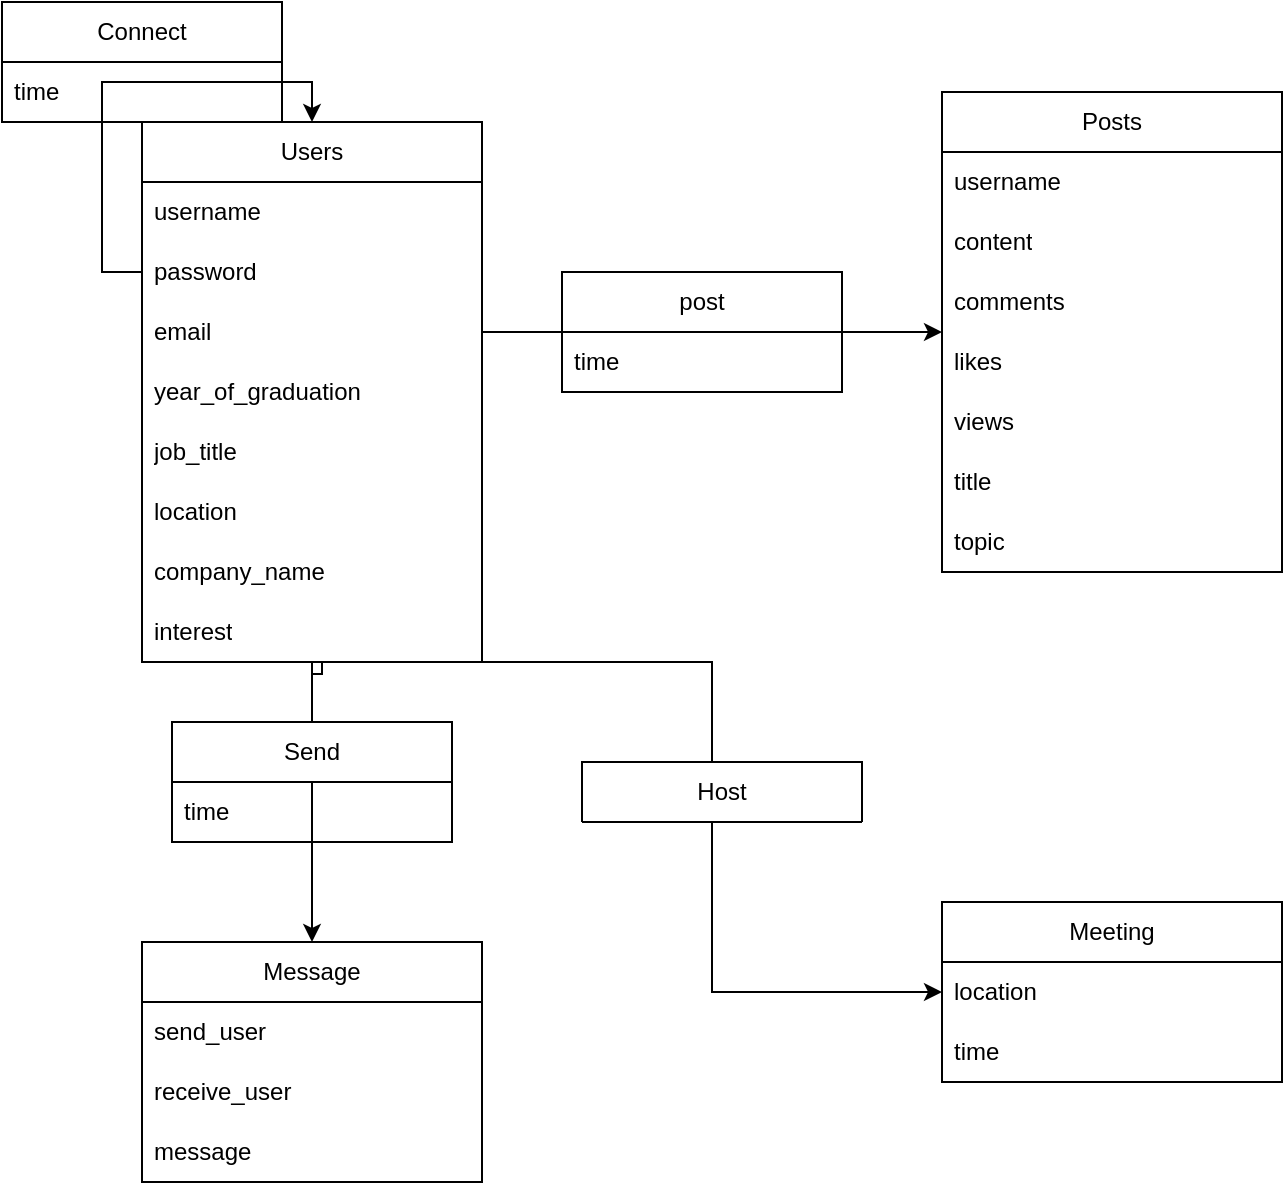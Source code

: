 <mxfile version="22.1.0" type="github">
  <diagram name="Page-1" id="XuZm4zILziNJedYAJ2iV">
    <mxGraphModel dx="954" dy="1775" grid="1" gridSize="10" guides="1" tooltips="1" connect="1" arrows="1" fold="1" page="1" pageScale="1" pageWidth="827" pageHeight="1169" math="0" shadow="0">
      <root>
        <mxCell id="0" />
        <mxCell id="1" parent="0" />
        <mxCell id="AH2gr1i_ZSGndJ_P8_XI-32" style="edgeStyle=orthogonalEdgeStyle;rounded=0;orthogonalLoop=1;jettySize=auto;html=1;entryX=0.5;entryY=0;entryDx=0;entryDy=0;" edge="1" parent="1" source="AH2gr1i_ZSGndJ_P8_XI-1" target="AH2gr1i_ZSGndJ_P8_XI-6">
          <mxGeometry relative="1" as="geometry" />
        </mxCell>
        <mxCell id="AH2gr1i_ZSGndJ_P8_XI-1" value="Users" style="swimlane;fontStyle=0;childLayout=stackLayout;horizontal=1;startSize=30;horizontalStack=0;resizeParent=1;resizeParentMax=0;resizeLast=0;collapsible=1;marginBottom=0;whiteSpace=wrap;html=1;" vertex="1" parent="1">
          <mxGeometry x="80" y="40" width="170" height="270" as="geometry">
            <mxRectangle x="180" y="170" width="70" height="30" as="alternateBounds" />
          </mxGeometry>
        </mxCell>
        <mxCell id="AH2gr1i_ZSGndJ_P8_XI-2" value="username" style="text;strokeColor=none;fillColor=none;align=left;verticalAlign=middle;spacingLeft=4;spacingRight=4;overflow=hidden;points=[[0,0.5],[1,0.5]];portConstraint=eastwest;rotatable=0;whiteSpace=wrap;html=1;" vertex="1" parent="AH2gr1i_ZSGndJ_P8_XI-1">
          <mxGeometry y="30" width="170" height="30" as="geometry" />
        </mxCell>
        <mxCell id="AH2gr1i_ZSGndJ_P8_XI-23" style="edgeStyle=orthogonalEdgeStyle;rounded=0;orthogonalLoop=1;jettySize=auto;html=1;" edge="1" parent="AH2gr1i_ZSGndJ_P8_XI-1" source="AH2gr1i_ZSGndJ_P8_XI-3" target="AH2gr1i_ZSGndJ_P8_XI-1">
          <mxGeometry relative="1" as="geometry">
            <Array as="points">
              <mxPoint x="-20" y="75" />
              <mxPoint x="-20" y="-20" />
              <mxPoint x="85" y="-20" />
            </Array>
          </mxGeometry>
        </mxCell>
        <mxCell id="AH2gr1i_ZSGndJ_P8_XI-3" value="password" style="text;strokeColor=none;fillColor=none;align=left;verticalAlign=middle;spacingLeft=4;spacingRight=4;overflow=hidden;points=[[0,0.5],[1,0.5]];portConstraint=eastwest;rotatable=0;whiteSpace=wrap;html=1;" vertex="1" parent="AH2gr1i_ZSGndJ_P8_XI-1">
          <mxGeometry y="60" width="170" height="30" as="geometry" />
        </mxCell>
        <mxCell id="AH2gr1i_ZSGndJ_P8_XI-4" value="email" style="text;strokeColor=none;fillColor=none;align=left;verticalAlign=middle;spacingLeft=4;spacingRight=4;overflow=hidden;points=[[0,0.5],[1,0.5]];portConstraint=eastwest;rotatable=0;whiteSpace=wrap;html=1;" vertex="1" parent="AH2gr1i_ZSGndJ_P8_XI-1">
          <mxGeometry y="90" width="170" height="30" as="geometry" />
        </mxCell>
        <mxCell id="AH2gr1i_ZSGndJ_P8_XI-28" value="year_of_graduation" style="text;strokeColor=none;fillColor=none;align=left;verticalAlign=middle;spacingLeft=4;spacingRight=4;overflow=hidden;points=[[0,0.5],[1,0.5]];portConstraint=eastwest;rotatable=0;whiteSpace=wrap;html=1;" vertex="1" parent="AH2gr1i_ZSGndJ_P8_XI-1">
          <mxGeometry y="120" width="170" height="30" as="geometry" />
        </mxCell>
        <mxCell id="AH2gr1i_ZSGndJ_P8_XI-29" value="job_title" style="text;strokeColor=none;fillColor=none;align=left;verticalAlign=middle;spacingLeft=4;spacingRight=4;overflow=hidden;points=[[0,0.5],[1,0.5]];portConstraint=eastwest;rotatable=0;whiteSpace=wrap;html=1;" vertex="1" parent="AH2gr1i_ZSGndJ_P8_XI-1">
          <mxGeometry y="150" width="170" height="30" as="geometry" />
        </mxCell>
        <mxCell id="AH2gr1i_ZSGndJ_P8_XI-45" value="location" style="text;strokeColor=none;fillColor=none;align=left;verticalAlign=middle;spacingLeft=4;spacingRight=4;overflow=hidden;points=[[0,0.5],[1,0.5]];portConstraint=eastwest;rotatable=0;whiteSpace=wrap;html=1;" vertex="1" parent="AH2gr1i_ZSGndJ_P8_XI-1">
          <mxGeometry y="180" width="170" height="30" as="geometry" />
        </mxCell>
        <mxCell id="AH2gr1i_ZSGndJ_P8_XI-47" value="company_name" style="text;strokeColor=none;fillColor=none;align=left;verticalAlign=middle;spacingLeft=4;spacingRight=4;overflow=hidden;points=[[0,0.5],[1,0.5]];portConstraint=eastwest;rotatable=0;whiteSpace=wrap;html=1;" vertex="1" parent="AH2gr1i_ZSGndJ_P8_XI-1">
          <mxGeometry y="210" width="170" height="30" as="geometry" />
        </mxCell>
        <mxCell id="AH2gr1i_ZSGndJ_P8_XI-58" value="interest" style="text;strokeColor=none;fillColor=none;align=left;verticalAlign=middle;spacingLeft=4;spacingRight=4;overflow=hidden;points=[[0,0.5],[1,0.5]];portConstraint=eastwest;rotatable=0;whiteSpace=wrap;html=1;" vertex="1" parent="AH2gr1i_ZSGndJ_P8_XI-1">
          <mxGeometry y="240" width="170" height="30" as="geometry" />
        </mxCell>
        <mxCell id="AH2gr1i_ZSGndJ_P8_XI-6" value="Message" style="swimlane;fontStyle=0;childLayout=stackLayout;horizontal=1;startSize=30;horizontalStack=0;resizeParent=1;resizeParentMax=0;resizeLast=0;collapsible=1;marginBottom=0;whiteSpace=wrap;html=1;" vertex="1" parent="1">
          <mxGeometry x="80" y="450" width="170" height="120" as="geometry">
            <mxRectangle x="180" y="170" width="70" height="30" as="alternateBounds" />
          </mxGeometry>
        </mxCell>
        <mxCell id="AH2gr1i_ZSGndJ_P8_XI-7" value="send_user" style="text;strokeColor=none;fillColor=none;align=left;verticalAlign=middle;spacingLeft=4;spacingRight=4;overflow=hidden;points=[[0,0.5],[1,0.5]];portConstraint=eastwest;rotatable=0;whiteSpace=wrap;html=1;" vertex="1" parent="AH2gr1i_ZSGndJ_P8_XI-6">
          <mxGeometry y="30" width="170" height="30" as="geometry" />
        </mxCell>
        <mxCell id="AH2gr1i_ZSGndJ_P8_XI-8" value="receive_user" style="text;strokeColor=none;fillColor=none;align=left;verticalAlign=middle;spacingLeft=4;spacingRight=4;overflow=hidden;points=[[0,0.5],[1,0.5]];portConstraint=eastwest;rotatable=0;whiteSpace=wrap;html=1;" vertex="1" parent="AH2gr1i_ZSGndJ_P8_XI-6">
          <mxGeometry y="60" width="170" height="30" as="geometry" />
        </mxCell>
        <mxCell id="AH2gr1i_ZSGndJ_P8_XI-9" value="message" style="text;strokeColor=none;fillColor=none;align=left;verticalAlign=middle;spacingLeft=4;spacingRight=4;overflow=hidden;points=[[0,0.5],[1,0.5]];portConstraint=eastwest;rotatable=0;whiteSpace=wrap;html=1;" vertex="1" parent="AH2gr1i_ZSGndJ_P8_XI-6">
          <mxGeometry y="90" width="170" height="30" as="geometry" />
        </mxCell>
        <mxCell id="AH2gr1i_ZSGndJ_P8_XI-10" value="Posts" style="swimlane;fontStyle=0;childLayout=stackLayout;horizontal=1;startSize=30;horizontalStack=0;resizeParent=1;resizeParentMax=0;resizeLast=0;collapsible=1;marginBottom=0;whiteSpace=wrap;html=1;" vertex="1" parent="1">
          <mxGeometry x="480" y="25" width="170" height="240" as="geometry">
            <mxRectangle x="180" y="170" width="70" height="30" as="alternateBounds" />
          </mxGeometry>
        </mxCell>
        <mxCell id="AH2gr1i_ZSGndJ_P8_XI-11" value="username" style="text;strokeColor=none;fillColor=none;align=left;verticalAlign=middle;spacingLeft=4;spacingRight=4;overflow=hidden;points=[[0,0.5],[1,0.5]];portConstraint=eastwest;rotatable=0;whiteSpace=wrap;html=1;" vertex="1" parent="AH2gr1i_ZSGndJ_P8_XI-10">
          <mxGeometry y="30" width="170" height="30" as="geometry" />
        </mxCell>
        <mxCell id="AH2gr1i_ZSGndJ_P8_XI-12" value="content" style="text;strokeColor=none;fillColor=none;align=left;verticalAlign=middle;spacingLeft=4;spacingRight=4;overflow=hidden;points=[[0,0.5],[1,0.5]];portConstraint=eastwest;rotatable=0;whiteSpace=wrap;html=1;" vertex="1" parent="AH2gr1i_ZSGndJ_P8_XI-10">
          <mxGeometry y="60" width="170" height="30" as="geometry" />
        </mxCell>
        <mxCell id="AH2gr1i_ZSGndJ_P8_XI-13" value="comments" style="text;strokeColor=none;fillColor=none;align=left;verticalAlign=middle;spacingLeft=4;spacingRight=4;overflow=hidden;points=[[0,0.5],[1,0.5]];portConstraint=eastwest;rotatable=0;whiteSpace=wrap;html=1;" vertex="1" parent="AH2gr1i_ZSGndJ_P8_XI-10">
          <mxGeometry y="90" width="170" height="30" as="geometry" />
        </mxCell>
        <mxCell id="AH2gr1i_ZSGndJ_P8_XI-42" value="likes" style="text;strokeColor=none;fillColor=none;align=left;verticalAlign=middle;spacingLeft=4;spacingRight=4;overflow=hidden;points=[[0,0.5],[1,0.5]];portConstraint=eastwest;rotatable=0;whiteSpace=wrap;html=1;" vertex="1" parent="AH2gr1i_ZSGndJ_P8_XI-10">
          <mxGeometry y="120" width="170" height="30" as="geometry" />
        </mxCell>
        <mxCell id="AH2gr1i_ZSGndJ_P8_XI-43" value="views" style="text;strokeColor=none;fillColor=none;align=left;verticalAlign=middle;spacingLeft=4;spacingRight=4;overflow=hidden;points=[[0,0.5],[1,0.5]];portConstraint=eastwest;rotatable=0;whiteSpace=wrap;html=1;" vertex="1" parent="AH2gr1i_ZSGndJ_P8_XI-10">
          <mxGeometry y="150" width="170" height="30" as="geometry" />
        </mxCell>
        <mxCell id="AH2gr1i_ZSGndJ_P8_XI-44" value="title" style="text;strokeColor=none;fillColor=none;align=left;verticalAlign=middle;spacingLeft=4;spacingRight=4;overflow=hidden;points=[[0,0.5],[1,0.5]];portConstraint=eastwest;rotatable=0;whiteSpace=wrap;html=1;" vertex="1" parent="AH2gr1i_ZSGndJ_P8_XI-10">
          <mxGeometry y="180" width="170" height="30" as="geometry" />
        </mxCell>
        <mxCell id="AH2gr1i_ZSGndJ_P8_XI-57" value="topic" style="text;strokeColor=none;fillColor=none;align=left;verticalAlign=middle;spacingLeft=4;spacingRight=4;overflow=hidden;points=[[0,0.5],[1,0.5]];portConstraint=eastwest;rotatable=0;whiteSpace=wrap;html=1;" vertex="1" parent="AH2gr1i_ZSGndJ_P8_XI-10">
          <mxGeometry y="210" width="170" height="30" as="geometry" />
        </mxCell>
        <mxCell id="AH2gr1i_ZSGndJ_P8_XI-14" value="Meeting" style="swimlane;fontStyle=0;childLayout=stackLayout;horizontal=1;startSize=30;horizontalStack=0;resizeParent=1;resizeParentMax=0;resizeLast=0;collapsible=1;marginBottom=0;whiteSpace=wrap;html=1;" vertex="1" parent="1">
          <mxGeometry x="480" y="430" width="170" height="90" as="geometry">
            <mxRectangle x="180" y="170" width="70" height="30" as="alternateBounds" />
          </mxGeometry>
        </mxCell>
        <mxCell id="AH2gr1i_ZSGndJ_P8_XI-15" value="location" style="text;strokeColor=none;fillColor=none;align=left;verticalAlign=middle;spacingLeft=4;spacingRight=4;overflow=hidden;points=[[0,0.5],[1,0.5]];portConstraint=eastwest;rotatable=0;whiteSpace=wrap;html=1;" vertex="1" parent="AH2gr1i_ZSGndJ_P8_XI-14">
          <mxGeometry y="30" width="170" height="30" as="geometry" />
        </mxCell>
        <mxCell id="AH2gr1i_ZSGndJ_P8_XI-16" value="time" style="text;strokeColor=none;fillColor=none;align=left;verticalAlign=middle;spacingLeft=4;spacingRight=4;overflow=hidden;points=[[0,0.5],[1,0.5]];portConstraint=eastwest;rotatable=0;whiteSpace=wrap;html=1;" vertex="1" parent="AH2gr1i_ZSGndJ_P8_XI-14">
          <mxGeometry y="60" width="170" height="30" as="geometry" />
        </mxCell>
        <mxCell id="AH2gr1i_ZSGndJ_P8_XI-30" style="edgeStyle=orthogonalEdgeStyle;rounded=0;orthogonalLoop=1;jettySize=auto;html=1;entryX=0;entryY=0.5;entryDx=0;entryDy=0;" edge="1" parent="1" source="AH2gr1i_ZSGndJ_P8_XI-4" target="AH2gr1i_ZSGndJ_P8_XI-10">
          <mxGeometry relative="1" as="geometry" />
        </mxCell>
        <mxCell id="AH2gr1i_ZSGndJ_P8_XI-33" value="Send" style="swimlane;fontStyle=0;childLayout=stackLayout;horizontal=1;startSize=30;horizontalStack=0;resizeParent=1;resizeParentMax=0;resizeLast=0;collapsible=1;marginBottom=0;whiteSpace=wrap;html=1;" vertex="1" parent="1">
          <mxGeometry x="95" y="340" width="140" height="60" as="geometry" />
        </mxCell>
        <mxCell id="AH2gr1i_ZSGndJ_P8_XI-34" value="time" style="text;strokeColor=none;fillColor=none;align=left;verticalAlign=middle;spacingLeft=4;spacingRight=4;overflow=hidden;points=[[0,0.5],[1,0.5]];portConstraint=eastwest;rotatable=0;whiteSpace=wrap;html=1;" vertex="1" parent="AH2gr1i_ZSGndJ_P8_XI-33">
          <mxGeometry y="30" width="140" height="30" as="geometry" />
        </mxCell>
        <mxCell id="AH2gr1i_ZSGndJ_P8_XI-37" value="post" style="swimlane;fontStyle=0;childLayout=stackLayout;horizontal=1;startSize=30;horizontalStack=0;resizeParent=1;resizeParentMax=0;resizeLast=0;collapsible=1;marginBottom=0;whiteSpace=wrap;html=1;" vertex="1" parent="1">
          <mxGeometry x="290" y="115" width="140" height="60" as="geometry" />
        </mxCell>
        <mxCell id="AH2gr1i_ZSGndJ_P8_XI-40" value="time" style="text;strokeColor=none;fillColor=none;align=left;verticalAlign=middle;spacingLeft=4;spacingRight=4;overflow=hidden;points=[[0,0.5],[1,0.5]];portConstraint=eastwest;rotatable=0;whiteSpace=wrap;html=1;" vertex="1" parent="AH2gr1i_ZSGndJ_P8_XI-37">
          <mxGeometry y="30" width="140" height="30" as="geometry" />
        </mxCell>
        <mxCell id="AH2gr1i_ZSGndJ_P8_XI-48" value="Connect" style="swimlane;fontStyle=0;childLayout=stackLayout;horizontal=1;startSize=30;horizontalStack=0;resizeParent=1;resizeParentMax=0;resizeLast=0;collapsible=1;marginBottom=0;whiteSpace=wrap;html=1;" vertex="1" parent="1">
          <mxGeometry x="10" y="-20" width="140" height="60" as="geometry" />
        </mxCell>
        <mxCell id="AH2gr1i_ZSGndJ_P8_XI-49" value="time" style="text;strokeColor=none;fillColor=none;align=left;verticalAlign=middle;spacingLeft=4;spacingRight=4;overflow=hidden;points=[[0,0.5],[1,0.5]];portConstraint=eastwest;rotatable=0;whiteSpace=wrap;html=1;" vertex="1" parent="AH2gr1i_ZSGndJ_P8_XI-48">
          <mxGeometry y="30" width="140" height="30" as="geometry" />
        </mxCell>
        <mxCell id="AH2gr1i_ZSGndJ_P8_XI-52" style="edgeStyle=orthogonalEdgeStyle;rounded=0;orthogonalLoop=1;jettySize=auto;html=1;" edge="1" parent="1">
          <mxGeometry relative="1" as="geometry">
            <mxPoint x="170" y="310" as="sourcePoint" />
            <mxPoint x="480" y="475" as="targetPoint" />
            <Array as="points">
              <mxPoint x="165" y="316" />
              <mxPoint x="165" y="310" />
              <mxPoint x="365" y="310" />
              <mxPoint x="365" y="475" />
            </Array>
          </mxGeometry>
        </mxCell>
        <mxCell id="AH2gr1i_ZSGndJ_P8_XI-53" value="Host" style="swimlane;fontStyle=0;childLayout=stackLayout;horizontal=1;startSize=30;horizontalStack=0;resizeParent=1;resizeParentMax=0;resizeLast=0;collapsible=1;marginBottom=0;whiteSpace=wrap;html=1;" vertex="1" parent="1">
          <mxGeometry x="300" y="360" width="140" height="30" as="geometry" />
        </mxCell>
      </root>
    </mxGraphModel>
  </diagram>
</mxfile>
